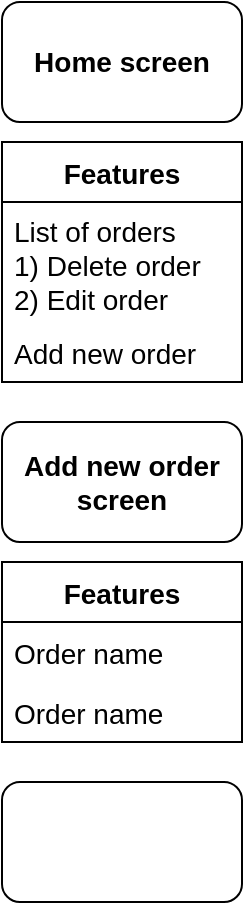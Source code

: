 <mxfile version="15.8.6" type="github">
  <diagram id="C5RBs43oDa-KdzZeNtuy" name="Page-1">
    <mxGraphModel dx="1185" dy="627" grid="1" gridSize="10" guides="1" tooltips="1" connect="1" arrows="1" fold="1" page="1" pageScale="1" pageWidth="827" pageHeight="1169" math="0" shadow="0">
      <root>
        <mxCell id="WIyWlLk6GJQsqaUBKTNV-0" />
        <mxCell id="WIyWlLk6GJQsqaUBKTNV-1" parent="WIyWlLk6GJQsqaUBKTNV-0" />
        <mxCell id="F0t_V0SKYfjUMlfg8NKA-1" value="&lt;b&gt;Home screen&lt;/b&gt;" style="rounded=1;whiteSpace=wrap;html=1;fontFamily=Helvetica;fontSize=14;" vertex="1" parent="WIyWlLk6GJQsqaUBKTNV-1">
          <mxGeometry x="380" width="120" height="60" as="geometry" />
        </mxCell>
        <mxCell id="F0t_V0SKYfjUMlfg8NKA-4" value="Features" style="swimlane;fontStyle=1;childLayout=stackLayout;horizontal=1;startSize=30;horizontalStack=0;resizeParent=1;resizeParentMax=0;resizeLast=0;collapsible=1;marginBottom=0;fontFamily=Helvetica;fontSize=14;" vertex="1" parent="WIyWlLk6GJQsqaUBKTNV-1">
          <mxGeometry x="380" y="70" width="120" height="120" as="geometry">
            <mxRectangle x="380" y="60" width="120" height="30" as="alternateBounds" />
          </mxGeometry>
        </mxCell>
        <mxCell id="F0t_V0SKYfjUMlfg8NKA-5" value="List of orders&#xa;1) Delete order&#xa;2) Edit order&#xa;" style="text;strokeColor=none;fillColor=none;align=left;verticalAlign=top;spacingLeft=4;spacingRight=4;overflow=hidden;points=[[0,0.5],[1,0.5]];portConstraint=eastwest;rotatable=0;fontFamily=Helvetica;fontSize=14;" vertex="1" parent="F0t_V0SKYfjUMlfg8NKA-4">
          <mxGeometry y="30" width="120" height="60" as="geometry" />
        </mxCell>
        <mxCell id="F0t_V0SKYfjUMlfg8NKA-6" value="Add new order" style="text;strokeColor=none;fillColor=none;align=left;verticalAlign=middle;spacingLeft=4;spacingRight=4;overflow=hidden;points=[[0,0.5],[1,0.5]];portConstraint=eastwest;rotatable=0;fontFamily=Helvetica;fontSize=14;" vertex="1" parent="F0t_V0SKYfjUMlfg8NKA-4">
          <mxGeometry y="90" width="120" height="30" as="geometry" />
        </mxCell>
        <mxCell id="F0t_V0SKYfjUMlfg8NKA-20" value="Add new order screen" style="rounded=1;whiteSpace=wrap;html=1;fontFamily=Helvetica;fontSize=14;fontStyle=1" vertex="1" parent="WIyWlLk6GJQsqaUBKTNV-1">
          <mxGeometry x="380" y="210" width="120" height="60" as="geometry" />
        </mxCell>
        <mxCell id="F0t_V0SKYfjUMlfg8NKA-40" value="Features" style="swimlane;fontStyle=1;childLayout=stackLayout;horizontal=1;startSize=30;horizontalStack=0;resizeParent=1;resizeParentMax=0;resizeLast=0;collapsible=1;marginBottom=0;fontFamily=Helvetica;fontSize=14;" vertex="1" parent="WIyWlLk6GJQsqaUBKTNV-1">
          <mxGeometry x="380" y="280" width="120" height="90" as="geometry">
            <mxRectangle x="380" y="60" width="120" height="30" as="alternateBounds" />
          </mxGeometry>
        </mxCell>
        <mxCell id="F0t_V0SKYfjUMlfg8NKA-42" value="Order name" style="text;strokeColor=none;fillColor=none;align=left;verticalAlign=middle;spacingLeft=4;spacingRight=4;overflow=hidden;points=[[0,0.5],[1,0.5]];portConstraint=eastwest;rotatable=0;fontFamily=Helvetica;fontSize=14;" vertex="1" parent="F0t_V0SKYfjUMlfg8NKA-40">
          <mxGeometry y="30" width="120" height="30" as="geometry" />
        </mxCell>
        <mxCell id="F0t_V0SKYfjUMlfg8NKA-44" value="Order name" style="text;strokeColor=none;fillColor=none;align=left;verticalAlign=middle;spacingLeft=4;spacingRight=4;overflow=hidden;points=[[0,0.5],[1,0.5]];portConstraint=eastwest;rotatable=0;fontFamily=Helvetica;fontSize=14;" vertex="1" parent="F0t_V0SKYfjUMlfg8NKA-40">
          <mxGeometry y="60" width="120" height="30" as="geometry" />
        </mxCell>
        <mxCell id="F0t_V0SKYfjUMlfg8NKA-45" value="" style="rounded=1;whiteSpace=wrap;html=1;fontFamily=Helvetica;fontSize=14;" vertex="1" parent="WIyWlLk6GJQsqaUBKTNV-1">
          <mxGeometry x="380" y="390" width="120" height="60" as="geometry" />
        </mxCell>
      </root>
    </mxGraphModel>
  </diagram>
</mxfile>
